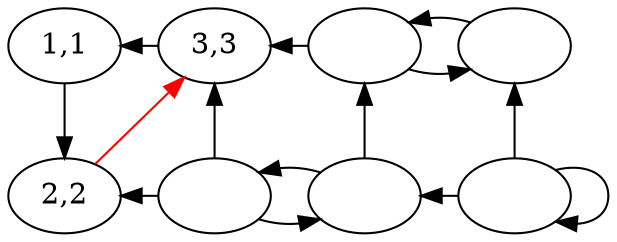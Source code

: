     digraph {
        node[label=""]
        1 [label="1,1"]
        2 [label="2,2"]
        3 [label="3,3"]
        1 -> 2
        2 -> 3 [color=red]
        1 -> 3 [dir=back]
        2 -> 4 [dir=back]
        4 -> 3
        4 -> 5
        5 -> 4
        5 -> 6
        3 -> 6 [dir=back]
        6 -> 7
        7 -> 6
        5 -> 8 [dir=back]
        8 -> 7
        8 -> 8
        {rank=same; 1 3 6 7}
        {rank=same; 2 4 5 8}
    }
